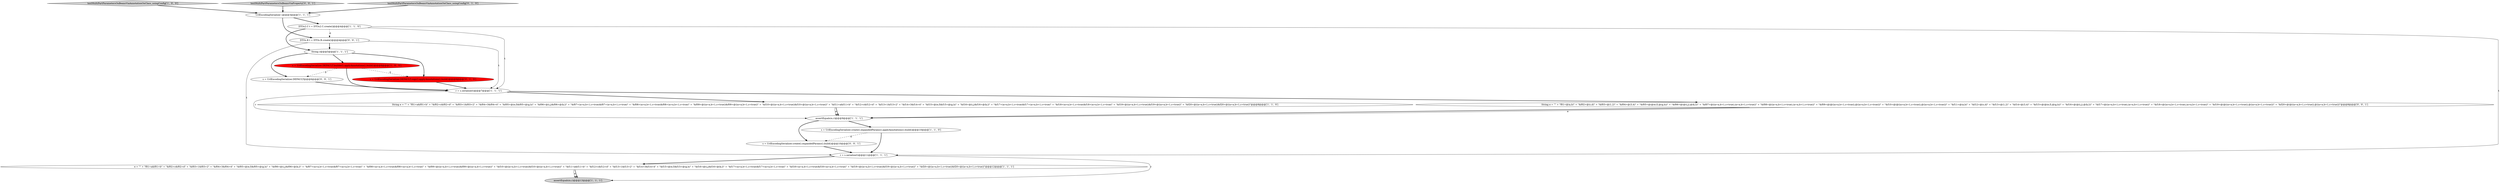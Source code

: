 digraph {
12 [style = filled, label = "s = UrlEncodingSerializer.DEFAULT.copy().applyAnnotations().build()@@@6@@@['0', '1', '0']", fillcolor = red, shape = ellipse image = "AAA1AAABBB2BBB"];
0 [style = filled, label = "r = s.serialize(t)@@@7@@@['1', '1', '1']", fillcolor = white, shape = ellipse image = "AAA0AAABBB1BBB"];
10 [style = filled, label = "assertEquals(e,r)@@@9@@@['1', '1', '1']", fillcolor = white, shape = ellipse image = "AAA0AAABBB1BBB"];
11 [style = filled, label = "e = \"\" + \"f01=a&f01=b\" + \"&f02=c&f02=d\" + \"&f03=1&f03=2\" + \"&f04=3&f04=4\" + \"&f05=@(e,f)&f05=@(g,h)\" + \"&f06=@(i,j)&f06=@(k,l)\" + \"&f07=(a=a,b=1,c=true)&f07=(a=a,b=1,c=true)\" + \"&f08=(a=a,b=1,c=true)&f08=(a=a,b=1,c=true)\" + \"&f09=@((a=a,b=1,c=true))&f09=@((a=a,b=1,c=true))\" + \"&f10=@((a=a,b=1,c=true))&f10=@((a=a,b=1,c=true))\" + \"&f11=a&f11=b\" + \"&f12=c&f12=d\" + \"&f13=1&f13=2\" + \"&f14=3&f14=4\" + \"&f15=@(e,f)&f15=@(g,h)\" + \"&f16=@(i,j)&f16=@(k,l)\" + \"&f17=(a=a,b=1,c=true)&f17=(a=a,b=1,c=true)\" + \"&f18=(a=a,b=1,c=true)&f18=(a=a,b=1,c=true)\" + \"&f19=@((a=a,b=1,c=true))&f19=@((a=a,b=1,c=true))\" + \"&f20=@((a=a,b=1,c=true))&f20=@((a=a,b=1,c=true))\"@@@12@@@['1', '1', '1']", fillcolor = white, shape = ellipse image = "AAA0AAABBB1BBB"];
5 [style = filled, label = "testMultiPartParametersOnBeansViaAnnotationOnClass_usingConfig['1', '0', '0']", fillcolor = lightgray, shape = diamond image = "AAA0AAABBB1BBB"];
3 [style = filled, label = "String r@@@5@@@['1', '1', '1']", fillcolor = white, shape = ellipse image = "AAA0AAABBB1BBB"];
6 [style = filled, label = "String e = \"\" + \"f01=a&f01=b\" + \"&f02=c&f02=d\" + \"&f03=1&f03=2\" + \"&f04=3&f04=4\" + \"&f05=@(e,f)&f05=@(g,h)\" + \"&f06=@(i,j)&f06=@(k,l)\" + \"&f07=(a=a,b=1,c=true)&f07=(a=a,b=1,c=true)\" + \"&f08=(a=a,b=1,c=true)&f08=(a=a,b=1,c=true)\" + \"&f09=@((a=a,b=1,c=true))&f09=@((a=a,b=1,c=true))\" + \"&f10=@((a=a,b=1,c=true))&f10=@((a=a,b=1,c=true))\" + \"&f11=a&f11=b\" + \"&f12=c&f12=d\" + \"&f13=1&f13=2\" + \"&f14=3&f14=4\" + \"&f15=@(e,f)&f15=@(g,h)\" + \"&f16=@(i,j)&f16=@(k,l)\" + \"&f17=(a=a,b=1,c=true)&f17=(a=a,b=1,c=true)\" + \"&f18=(a=a,b=1,c=true)&f18=(a=a,b=1,c=true)\" + \"&f19=@((a=a,b=1,c=true))&f19=@((a=a,b=1,c=true))\" + \"&f20=@((a=a,b=1,c=true))&f20=@((a=a,b=1,c=true))\"@@@8@@@['1', '1', '0']", fillcolor = white, shape = ellipse image = "AAA0AAABBB1BBB"];
8 [style = filled, label = "s = UrlEncodingSerializer.DEFAULT.builder().applyAnnotations().build()@@@6@@@['1', '0', '0']", fillcolor = red, shape = ellipse image = "AAA1AAABBB1BBB"];
4 [style = filled, label = "UrlEncodingSerializer s@@@3@@@['1', '1', '1']", fillcolor = white, shape = ellipse image = "AAA0AAABBB1BBB"];
7 [style = filled, label = "s = UrlEncodingSerializer.create().expandedParams().applyAnnotations().build()@@@10@@@['1', '1', '0']", fillcolor = white, shape = ellipse image = "AAA0AAABBB1BBB"];
9 [style = filled, label = "DTOs2.C t = DTOs2.C.create()@@@4@@@['1', '1', '0']", fillcolor = white, shape = ellipse image = "AAA0AAABBB1BBB"];
16 [style = filled, label = "testMultiPartParametersOnBeansViaProperty['0', '0', '1']", fillcolor = lightgray, shape = diamond image = "AAA0AAABBB3BBB"];
17 [style = filled, label = "s = UrlEncodingSerializer.DEFAULT@@@6@@@['0', '0', '1']", fillcolor = white, shape = ellipse image = "AAA0AAABBB3BBB"];
18 [style = filled, label = "s = UrlEncodingSerializer.create().expandedParams().build()@@@10@@@['0', '0', '1']", fillcolor = white, shape = ellipse image = "AAA0AAABBB3BBB"];
14 [style = filled, label = "String e = \"\" + \"f01=@(a,b)\" + \"&f02=@(c,d)\" + \"&f03=@(1,2)\" + \"&f04=@(3,4)\" + \"&f05=@(@(e,f),@(g,h))\" + \"&f06=@(@(i,j),@(k,l))\" + \"&f07=@((a=a,b=1,c=true),(a=a,b=1,c=true))\" + \"&f08=@((a=a,b=1,c=true),(a=a,b=1,c=true))\" + \"&f09=@(@((a=a,b=1,c=true)),@((a=a,b=1,c=true)))\" + \"&f10=@(@((a=a,b=1,c=true)),@((a=a,b=1,c=true)))\" + \"&f11=@(a,b)\" + \"&f12=@(c,d)\" + \"&f13=@(1,2)\" + \"&f14=@(3,4)\" + \"&f15=@(@(e,f),@(g,h))\" + \"&f16=@(@(i,j),@(k,l))\" + \"&f17=@((a=a,b=1,c=true),(a=a,b=1,c=true))\" + \"&f18=@((a=a,b=1,c=true),(a=a,b=1,c=true))\" + \"&f19=@(@((a=a,b=1,c=true)),@((a=a,b=1,c=true)))\" + \"&f20=@(@((a=a,b=1,c=true)),@((a=a,b=1,c=true)))\"@@@8@@@['0', '0', '1']", fillcolor = white, shape = ellipse image = "AAA0AAABBB3BBB"];
15 [style = filled, label = "DTOs.B t = DTOs.B.create()@@@4@@@['0', '0', '1']", fillcolor = white, shape = ellipse image = "AAA0AAABBB3BBB"];
13 [style = filled, label = "testMultiPartParametersOnBeansViaAnnotationOnClass_usingConfig['0', '1', '0']", fillcolor = lightgray, shape = diamond image = "AAA0AAABBB2BBB"];
1 [style = filled, label = "assertEquals(e,r)@@@13@@@['1', '1', '1']", fillcolor = lightgray, shape = ellipse image = "AAA0AAABBB1BBB"];
2 [style = filled, label = "r = s.serialize(t)@@@11@@@['1', '1', '1']", fillcolor = white, shape = ellipse image = "AAA0AAABBB1BBB"];
4->9 [style = bold, label=""];
10->18 [style = bold, label=""];
9->2 [style = solid, label="t"];
7->18 [style = dashed, label="0"];
2->1 [style = solid, label="r"];
0->6 [style = bold, label=""];
11->1 [style = bold, label=""];
4->15 [style = bold, label=""];
14->10 [style = bold, label=""];
8->12 [style = dashed, label="0"];
11->1 [style = solid, label="e"];
3->12 [style = bold, label=""];
18->2 [style = bold, label=""];
15->3 [style = bold, label=""];
15->0 [style = solid, label="t"];
12->0 [style = bold, label=""];
10->7 [style = bold, label=""];
8->0 [style = bold, label=""];
0->14 [style = bold, label=""];
17->0 [style = bold, label=""];
7->2 [style = bold, label=""];
3->8 [style = bold, label=""];
6->10 [style = bold, label=""];
5->4 [style = bold, label=""];
9->3 [style = bold, label=""];
3->17 [style = bold, label=""];
9->0 [style = solid, label="t"];
8->17 [style = dashed, label="0"];
6->10 [style = solid, label="e"];
16->4 [style = bold, label=""];
14->10 [style = solid, label="e"];
15->2 [style = solid, label="t"];
2->11 [style = bold, label=""];
0->10 [style = solid, label="r"];
9->15 [style = dashed, label="0"];
13->4 [style = bold, label=""];
}
